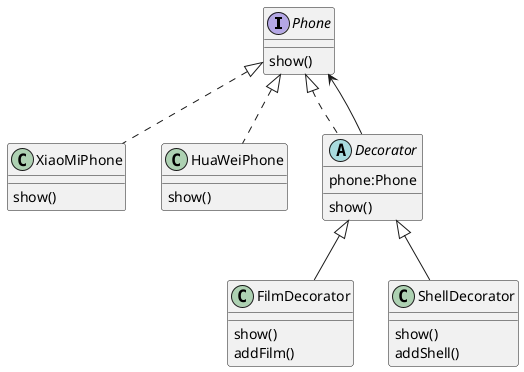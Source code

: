 @startuml
interface Phone{
    show()
}
class XiaoMiPhone {
    show()
}
class HuaWeiPhone{
    show()
}

Phone <|.. XiaoMiPhone
Phone <|.. HuaWeiPhone

abstract class Decorator{
    phone:Phone
    show()
}
class FilmDecorator{
    show()
    addFilm()
}
class ShellDecorator{
    show()
    addShell()
}

Phone <|.. Decorator
Phone <-- Decorator
Decorator <|-- FilmDecorator
Decorator <|-- ShellDecorator

@enduml